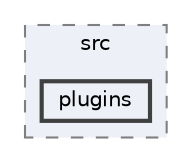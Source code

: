 digraph "external/taskflow/3rd-party/eigen-3.3.7/Eigen/src/plugins"
{
 // LATEX_PDF_SIZE
  bgcolor="transparent";
  edge [fontname=Helvetica,fontsize=10,labelfontname=Helvetica,labelfontsize=10];
  node [fontname=Helvetica,fontsize=10,shape=box,height=0.2,width=0.4];
  compound=true
  subgraph clusterdir_a1a9763e9d3031b833ce7b34f281436e {
    graph [ bgcolor="#edf0f7", pencolor="grey50", label="src", fontname=Helvetica,fontsize=10 style="filled,dashed", URL="dir_a1a9763e9d3031b833ce7b34f281436e.html",tooltip=""]
  dir_fdc0e64c48a8ffa482ef6fd5f61f7227 [label="plugins", fillcolor="#edf0f7", color="grey25", style="filled,bold", URL="dir_fdc0e64c48a8ffa482ef6fd5f61f7227.html",tooltip=""];
  }
}
